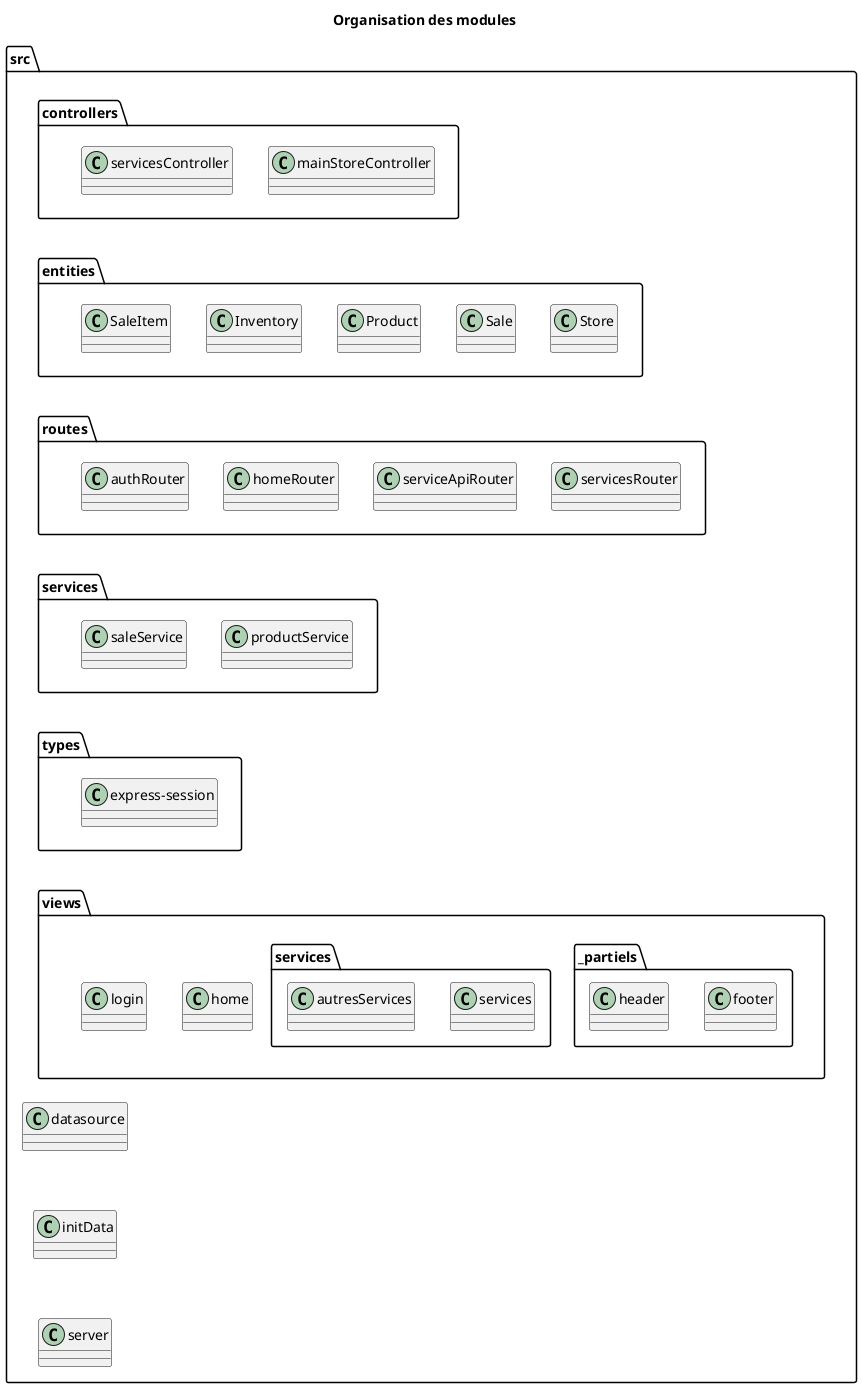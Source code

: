 @startuml Organisation des modules

title Organisation des modules

package "src" {
    package "controllers" as C {
        class mainStoreController
        class servicesController
    }
    package "entities" as E {
        class Inventory
        class Product
        class Sale
        class SaleItem
        class Store
    }
    package "routes" as R {
        class authRouter
        class homeRouter
        class serviceApiRouter
        class servicesRouter
    }
    package "services" as S {
        class productService
        class saleService
    }
    package "types" as T {
        class express-session
    }
    package "views" as V {
        package "_partiels" {
            class footer
            class header
        }
        package "services" {
            class services
            class autresServices
        }
        class home
        class login
    }
    class datasource
    class initData
    class server
}

Product -[hidden]right- Sale
Sale -[hidden]right- Store
homeRouter -[hidden]right- serviceApiRouter
serviceApiRouter -[hidden]right- servicesRouter
C -[hidden]down- E
E -[hidden]down- R
R -[hidden]down- S
S -[hidden]down- T
T -[hidden]down- V
V -[hidden]down- datasource
datasource -[hidden]down- initData
initData -[hidden]down- server

@enduml
